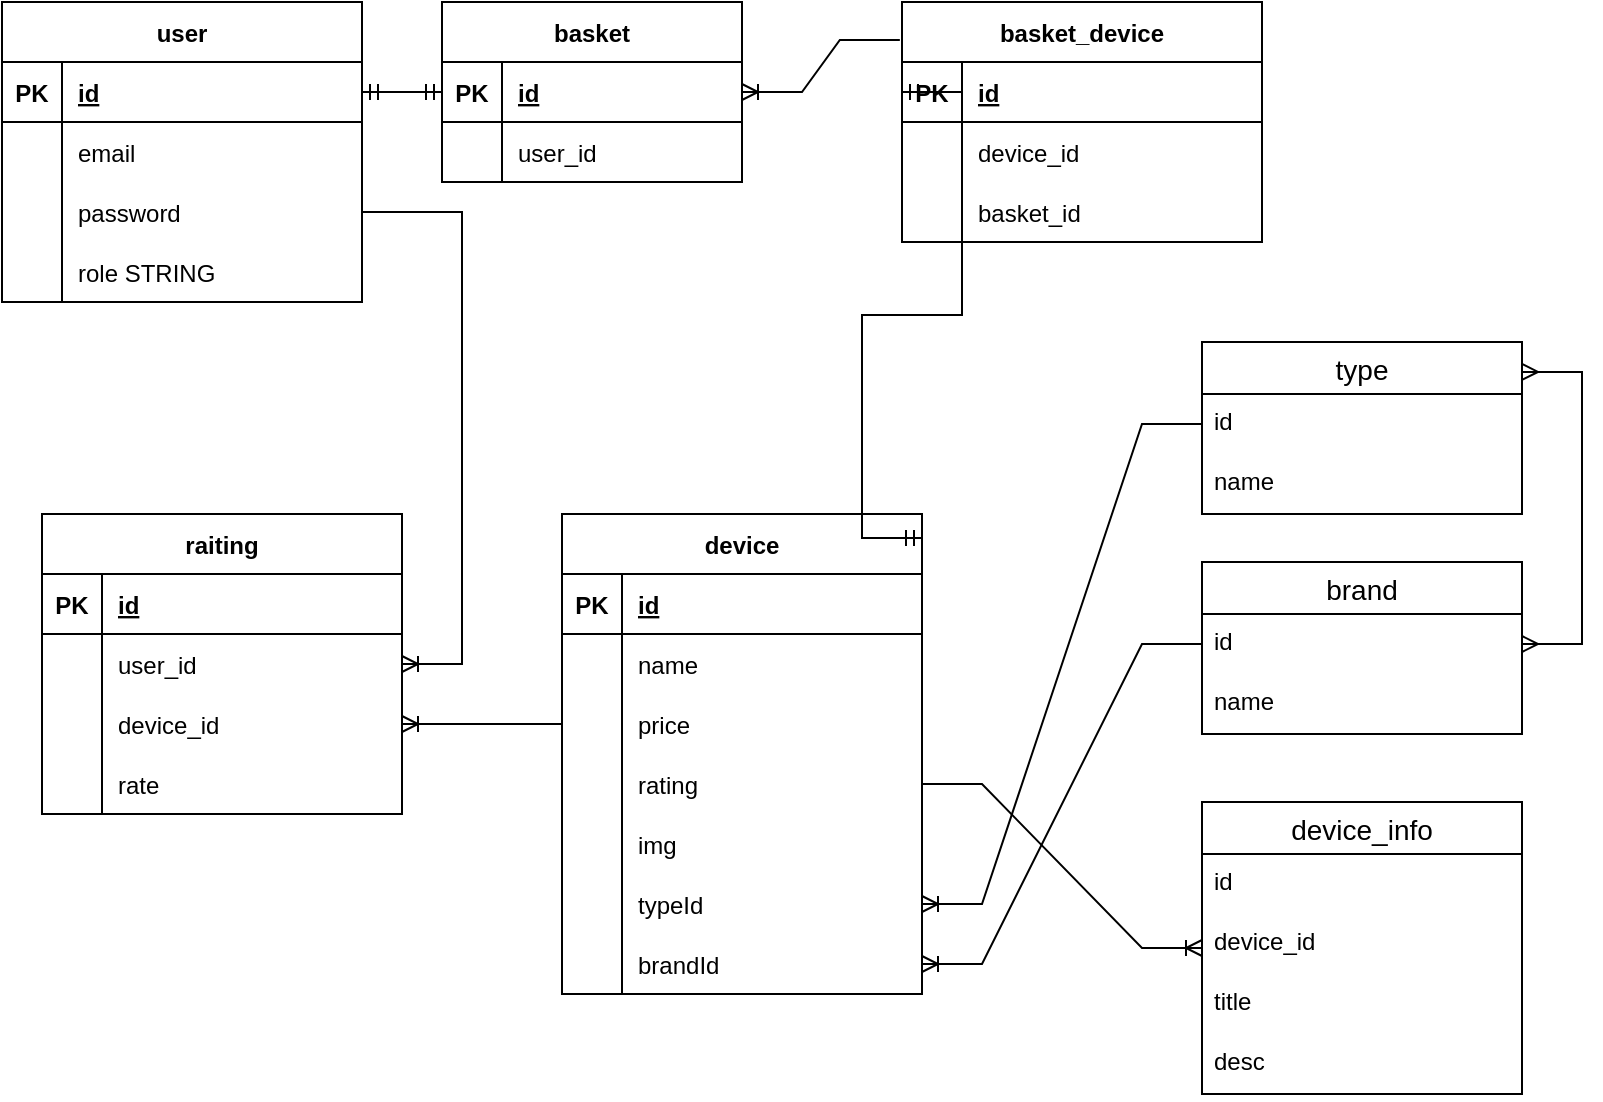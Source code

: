 <mxfile version="20.5.3" type="device"><diagram id="9569VXd3kPI2IMNSuYVg" name="Страница 1"><mxGraphModel dx="946" dy="645" grid="1" gridSize="10" guides="1" tooltips="1" connect="1" arrows="1" fold="1" page="1" pageScale="1" pageWidth="827" pageHeight="1169" math="0" shadow="0"><root><mxCell id="0"/><mxCell id="1" parent="0"/><mxCell id="PPs56oopE6Lqauw_8AR4-1" value="basket" style="shape=table;startSize=30;container=1;collapsible=1;childLayout=tableLayout;fixedRows=1;rowLines=0;fontStyle=1;align=center;resizeLast=1;" vertex="1" parent="1"><mxGeometry x="230" y="60" width="150" height="90" as="geometry"/></mxCell><mxCell id="PPs56oopE6Lqauw_8AR4-2" value="" style="shape=tableRow;horizontal=0;startSize=0;swimlaneHead=0;swimlaneBody=0;fillColor=none;collapsible=0;dropTarget=0;points=[[0,0.5],[1,0.5]];portConstraint=eastwest;top=0;left=0;right=0;bottom=1;" vertex="1" parent="PPs56oopE6Lqauw_8AR4-1"><mxGeometry y="30" width="150" height="30" as="geometry"/></mxCell><mxCell id="PPs56oopE6Lqauw_8AR4-3" value="PK" style="shape=partialRectangle;connectable=0;fillColor=none;top=0;left=0;bottom=0;right=0;fontStyle=1;overflow=hidden;" vertex="1" parent="PPs56oopE6Lqauw_8AR4-2"><mxGeometry width="30" height="30" as="geometry"><mxRectangle width="30" height="30" as="alternateBounds"/></mxGeometry></mxCell><mxCell id="PPs56oopE6Lqauw_8AR4-4" value="id" style="shape=partialRectangle;connectable=0;fillColor=none;top=0;left=0;bottom=0;right=0;align=left;spacingLeft=6;fontStyle=5;overflow=hidden;" vertex="1" parent="PPs56oopE6Lqauw_8AR4-2"><mxGeometry x="30" width="120" height="30" as="geometry"><mxRectangle width="120" height="30" as="alternateBounds"/></mxGeometry></mxCell><mxCell id="PPs56oopE6Lqauw_8AR4-5" value="" style="shape=tableRow;horizontal=0;startSize=0;swimlaneHead=0;swimlaneBody=0;fillColor=none;collapsible=0;dropTarget=0;points=[[0,0.5],[1,0.5]];portConstraint=eastwest;top=0;left=0;right=0;bottom=0;" vertex="1" parent="PPs56oopE6Lqauw_8AR4-1"><mxGeometry y="60" width="150" height="30" as="geometry"/></mxCell><mxCell id="PPs56oopE6Lqauw_8AR4-6" value="" style="shape=partialRectangle;connectable=0;fillColor=none;top=0;left=0;bottom=0;right=0;editable=1;overflow=hidden;" vertex="1" parent="PPs56oopE6Lqauw_8AR4-5"><mxGeometry width="30" height="30" as="geometry"><mxRectangle width="30" height="30" as="alternateBounds"/></mxGeometry></mxCell><mxCell id="PPs56oopE6Lqauw_8AR4-7" value="user_id" style="shape=partialRectangle;connectable=0;fillColor=none;top=0;left=0;bottom=0;right=0;align=left;spacingLeft=6;overflow=hidden;" vertex="1" parent="PPs56oopE6Lqauw_8AR4-5"><mxGeometry x="30" width="120" height="30" as="geometry"><mxRectangle width="120" height="30" as="alternateBounds"/></mxGeometry></mxCell><mxCell id="PPs56oopE6Lqauw_8AR4-14" value="user" style="shape=table;startSize=30;container=1;collapsible=1;childLayout=tableLayout;fixedRows=1;rowLines=0;fontStyle=1;align=center;resizeLast=1;" vertex="1" parent="1"><mxGeometry x="10" y="60" width="180" height="150" as="geometry"/></mxCell><mxCell id="PPs56oopE6Lqauw_8AR4-15" value="" style="shape=tableRow;horizontal=0;startSize=0;swimlaneHead=0;swimlaneBody=0;fillColor=none;collapsible=0;dropTarget=0;points=[[0,0.5],[1,0.5]];portConstraint=eastwest;top=0;left=0;right=0;bottom=1;" vertex="1" parent="PPs56oopE6Lqauw_8AR4-14"><mxGeometry y="30" width="180" height="30" as="geometry"/></mxCell><mxCell id="PPs56oopE6Lqauw_8AR4-16" value="PK" style="shape=partialRectangle;connectable=0;fillColor=none;top=0;left=0;bottom=0;right=0;fontStyle=1;overflow=hidden;" vertex="1" parent="PPs56oopE6Lqauw_8AR4-15"><mxGeometry width="30" height="30" as="geometry"><mxRectangle width="30" height="30" as="alternateBounds"/></mxGeometry></mxCell><mxCell id="PPs56oopE6Lqauw_8AR4-17" value="id" style="shape=partialRectangle;connectable=0;fillColor=none;top=0;left=0;bottom=0;right=0;align=left;spacingLeft=6;fontStyle=5;overflow=hidden;" vertex="1" parent="PPs56oopE6Lqauw_8AR4-15"><mxGeometry x="30" width="150" height="30" as="geometry"><mxRectangle width="150" height="30" as="alternateBounds"/></mxGeometry></mxCell><mxCell id="PPs56oopE6Lqauw_8AR4-18" value="" style="shape=tableRow;horizontal=0;startSize=0;swimlaneHead=0;swimlaneBody=0;fillColor=none;collapsible=0;dropTarget=0;points=[[0,0.5],[1,0.5]];portConstraint=eastwest;top=0;left=0;right=0;bottom=0;" vertex="1" parent="PPs56oopE6Lqauw_8AR4-14"><mxGeometry y="60" width="180" height="30" as="geometry"/></mxCell><mxCell id="PPs56oopE6Lqauw_8AR4-19" value="" style="shape=partialRectangle;connectable=0;fillColor=none;top=0;left=0;bottom=0;right=0;editable=1;overflow=hidden;" vertex="1" parent="PPs56oopE6Lqauw_8AR4-18"><mxGeometry width="30" height="30" as="geometry"><mxRectangle width="30" height="30" as="alternateBounds"/></mxGeometry></mxCell><mxCell id="PPs56oopE6Lqauw_8AR4-20" value="email" style="shape=partialRectangle;connectable=0;fillColor=none;top=0;left=0;bottom=0;right=0;align=left;spacingLeft=6;overflow=hidden;" vertex="1" parent="PPs56oopE6Lqauw_8AR4-18"><mxGeometry x="30" width="150" height="30" as="geometry"><mxRectangle width="150" height="30" as="alternateBounds"/></mxGeometry></mxCell><mxCell id="PPs56oopE6Lqauw_8AR4-21" value="" style="shape=tableRow;horizontal=0;startSize=0;swimlaneHead=0;swimlaneBody=0;fillColor=none;collapsible=0;dropTarget=0;points=[[0,0.5],[1,0.5]];portConstraint=eastwest;top=0;left=0;right=0;bottom=0;" vertex="1" parent="PPs56oopE6Lqauw_8AR4-14"><mxGeometry y="90" width="180" height="30" as="geometry"/></mxCell><mxCell id="PPs56oopE6Lqauw_8AR4-22" value="" style="shape=partialRectangle;connectable=0;fillColor=none;top=0;left=0;bottom=0;right=0;editable=1;overflow=hidden;" vertex="1" parent="PPs56oopE6Lqauw_8AR4-21"><mxGeometry width="30" height="30" as="geometry"><mxRectangle width="30" height="30" as="alternateBounds"/></mxGeometry></mxCell><mxCell id="PPs56oopE6Lqauw_8AR4-23" value="password" style="shape=partialRectangle;connectable=0;fillColor=none;top=0;left=0;bottom=0;right=0;align=left;spacingLeft=6;overflow=hidden;" vertex="1" parent="PPs56oopE6Lqauw_8AR4-21"><mxGeometry x="30" width="150" height="30" as="geometry"><mxRectangle width="150" height="30" as="alternateBounds"/></mxGeometry></mxCell><mxCell id="PPs56oopE6Lqauw_8AR4-24" value="" style="shape=tableRow;horizontal=0;startSize=0;swimlaneHead=0;swimlaneBody=0;fillColor=none;collapsible=0;dropTarget=0;points=[[0,0.5],[1,0.5]];portConstraint=eastwest;top=0;left=0;right=0;bottom=0;" vertex="1" parent="PPs56oopE6Lqauw_8AR4-14"><mxGeometry y="120" width="180" height="30" as="geometry"/></mxCell><mxCell id="PPs56oopE6Lqauw_8AR4-25" value="" style="shape=partialRectangle;connectable=0;fillColor=none;top=0;left=0;bottom=0;right=0;editable=1;overflow=hidden;" vertex="1" parent="PPs56oopE6Lqauw_8AR4-24"><mxGeometry width="30" height="30" as="geometry"><mxRectangle width="30" height="30" as="alternateBounds"/></mxGeometry></mxCell><mxCell id="PPs56oopE6Lqauw_8AR4-26" value="role STRING" style="shape=partialRectangle;connectable=0;fillColor=none;top=0;left=0;bottom=0;right=0;align=left;spacingLeft=6;overflow=hidden;" vertex="1" parent="PPs56oopE6Lqauw_8AR4-24"><mxGeometry x="30" width="150" height="30" as="geometry"><mxRectangle width="150" height="30" as="alternateBounds"/></mxGeometry></mxCell><mxCell id="PPs56oopE6Lqauw_8AR4-44" value="" style="edgeStyle=entityRelationEdgeStyle;fontSize=12;html=1;endArrow=ERmandOne;startArrow=ERmandOne;rounded=0;entryX=0;entryY=0.5;entryDx=0;entryDy=0;exitX=1;exitY=0.5;exitDx=0;exitDy=0;" edge="1" parent="1" source="PPs56oopE6Lqauw_8AR4-15" target="PPs56oopE6Lqauw_8AR4-2"><mxGeometry width="100" height="100" relative="1" as="geometry"><mxPoint x="280" y="420" as="sourcePoint"/><mxPoint x="380" y="370" as="targetPoint"/></mxGeometry></mxCell><mxCell id="PPs56oopE6Lqauw_8AR4-45" value="device" style="shape=table;startSize=30;container=1;collapsible=1;childLayout=tableLayout;fixedRows=1;rowLines=0;fontStyle=1;align=center;resizeLast=1;" vertex="1" parent="1"><mxGeometry x="290" y="316" width="180" height="240" as="geometry"/></mxCell><mxCell id="PPs56oopE6Lqauw_8AR4-46" value="" style="shape=tableRow;horizontal=0;startSize=0;swimlaneHead=0;swimlaneBody=0;fillColor=none;collapsible=0;dropTarget=0;points=[[0,0.5],[1,0.5]];portConstraint=eastwest;top=0;left=0;right=0;bottom=1;" vertex="1" parent="PPs56oopE6Lqauw_8AR4-45"><mxGeometry y="30" width="180" height="30" as="geometry"/></mxCell><mxCell id="PPs56oopE6Lqauw_8AR4-47" value="PK" style="shape=partialRectangle;connectable=0;fillColor=none;top=0;left=0;bottom=0;right=0;fontStyle=1;overflow=hidden;" vertex="1" parent="PPs56oopE6Lqauw_8AR4-46"><mxGeometry width="30" height="30" as="geometry"><mxRectangle width="30" height="30" as="alternateBounds"/></mxGeometry></mxCell><mxCell id="PPs56oopE6Lqauw_8AR4-48" value="id" style="shape=partialRectangle;connectable=0;fillColor=none;top=0;left=0;bottom=0;right=0;align=left;spacingLeft=6;fontStyle=5;overflow=hidden;" vertex="1" parent="PPs56oopE6Lqauw_8AR4-46"><mxGeometry x="30" width="150" height="30" as="geometry"><mxRectangle width="150" height="30" as="alternateBounds"/></mxGeometry></mxCell><mxCell id="PPs56oopE6Lqauw_8AR4-49" value="" style="shape=tableRow;horizontal=0;startSize=0;swimlaneHead=0;swimlaneBody=0;fillColor=none;collapsible=0;dropTarget=0;points=[[0,0.5],[1,0.5]];portConstraint=eastwest;top=0;left=0;right=0;bottom=0;" vertex="1" parent="PPs56oopE6Lqauw_8AR4-45"><mxGeometry y="60" width="180" height="30" as="geometry"/></mxCell><mxCell id="PPs56oopE6Lqauw_8AR4-50" value="" style="shape=partialRectangle;connectable=0;fillColor=none;top=0;left=0;bottom=0;right=0;editable=1;overflow=hidden;" vertex="1" parent="PPs56oopE6Lqauw_8AR4-49"><mxGeometry width="30" height="30" as="geometry"><mxRectangle width="30" height="30" as="alternateBounds"/></mxGeometry></mxCell><mxCell id="PPs56oopE6Lqauw_8AR4-51" value="name" style="shape=partialRectangle;connectable=0;fillColor=none;top=0;left=0;bottom=0;right=0;align=left;spacingLeft=6;overflow=hidden;" vertex="1" parent="PPs56oopE6Lqauw_8AR4-49"><mxGeometry x="30" width="150" height="30" as="geometry"><mxRectangle width="150" height="30" as="alternateBounds"/></mxGeometry></mxCell><mxCell id="PPs56oopE6Lqauw_8AR4-52" value="" style="shape=tableRow;horizontal=0;startSize=0;swimlaneHead=0;swimlaneBody=0;fillColor=none;collapsible=0;dropTarget=0;points=[[0,0.5],[1,0.5]];portConstraint=eastwest;top=0;left=0;right=0;bottom=0;" vertex="1" parent="PPs56oopE6Lqauw_8AR4-45"><mxGeometry y="90" width="180" height="30" as="geometry"/></mxCell><mxCell id="PPs56oopE6Lqauw_8AR4-53" value="" style="shape=partialRectangle;connectable=0;fillColor=none;top=0;left=0;bottom=0;right=0;editable=1;overflow=hidden;" vertex="1" parent="PPs56oopE6Lqauw_8AR4-52"><mxGeometry width="30" height="30" as="geometry"><mxRectangle width="30" height="30" as="alternateBounds"/></mxGeometry></mxCell><mxCell id="PPs56oopE6Lqauw_8AR4-54" value="price" style="shape=partialRectangle;connectable=0;fillColor=none;top=0;left=0;bottom=0;right=0;align=left;spacingLeft=6;overflow=hidden;" vertex="1" parent="PPs56oopE6Lqauw_8AR4-52"><mxGeometry x="30" width="150" height="30" as="geometry"><mxRectangle width="150" height="30" as="alternateBounds"/></mxGeometry></mxCell><mxCell id="PPs56oopE6Lqauw_8AR4-55" value="" style="shape=tableRow;horizontal=0;startSize=0;swimlaneHead=0;swimlaneBody=0;fillColor=none;collapsible=0;dropTarget=0;points=[[0,0.5],[1,0.5]];portConstraint=eastwest;top=0;left=0;right=0;bottom=0;" vertex="1" parent="PPs56oopE6Lqauw_8AR4-45"><mxGeometry y="120" width="180" height="30" as="geometry"/></mxCell><mxCell id="PPs56oopE6Lqauw_8AR4-56" value="" style="shape=partialRectangle;connectable=0;fillColor=none;top=0;left=0;bottom=0;right=0;editable=1;overflow=hidden;" vertex="1" parent="PPs56oopE6Lqauw_8AR4-55"><mxGeometry width="30" height="30" as="geometry"><mxRectangle width="30" height="30" as="alternateBounds"/></mxGeometry></mxCell><mxCell id="PPs56oopE6Lqauw_8AR4-57" value="rating" style="shape=partialRectangle;connectable=0;fillColor=none;top=0;left=0;bottom=0;right=0;align=left;spacingLeft=6;overflow=hidden;" vertex="1" parent="PPs56oopE6Lqauw_8AR4-55"><mxGeometry x="30" width="150" height="30" as="geometry"><mxRectangle width="150" height="30" as="alternateBounds"/></mxGeometry></mxCell><mxCell id="PPs56oopE6Lqauw_8AR4-61" value="" style="shape=tableRow;horizontal=0;startSize=0;swimlaneHead=0;swimlaneBody=0;fillColor=none;collapsible=0;dropTarget=0;points=[[0,0.5],[1,0.5]];portConstraint=eastwest;top=0;left=0;right=0;bottom=0;" vertex="1" parent="PPs56oopE6Lqauw_8AR4-45"><mxGeometry y="150" width="180" height="30" as="geometry"/></mxCell><mxCell id="PPs56oopE6Lqauw_8AR4-62" value="" style="shape=partialRectangle;connectable=0;fillColor=none;top=0;left=0;bottom=0;right=0;editable=1;overflow=hidden;" vertex="1" parent="PPs56oopE6Lqauw_8AR4-61"><mxGeometry width="30" height="30" as="geometry"><mxRectangle width="30" height="30" as="alternateBounds"/></mxGeometry></mxCell><mxCell id="PPs56oopE6Lqauw_8AR4-63" value="img" style="shape=partialRectangle;connectable=0;fillColor=none;top=0;left=0;bottom=0;right=0;align=left;spacingLeft=6;overflow=hidden;" vertex="1" parent="PPs56oopE6Lqauw_8AR4-61"><mxGeometry x="30" width="150" height="30" as="geometry"><mxRectangle width="150" height="30" as="alternateBounds"/></mxGeometry></mxCell><mxCell id="PPs56oopE6Lqauw_8AR4-64" value="" style="shape=tableRow;horizontal=0;startSize=0;swimlaneHead=0;swimlaneBody=0;fillColor=none;collapsible=0;dropTarget=0;points=[[0,0.5],[1,0.5]];portConstraint=eastwest;top=0;left=0;right=0;bottom=0;" vertex="1" parent="PPs56oopE6Lqauw_8AR4-45"><mxGeometry y="180" width="180" height="30" as="geometry"/></mxCell><mxCell id="PPs56oopE6Lqauw_8AR4-65" value="" style="shape=partialRectangle;connectable=0;fillColor=none;top=0;left=0;bottom=0;right=0;editable=1;overflow=hidden;" vertex="1" parent="PPs56oopE6Lqauw_8AR4-64"><mxGeometry width="30" height="30" as="geometry"><mxRectangle width="30" height="30" as="alternateBounds"/></mxGeometry></mxCell><mxCell id="PPs56oopE6Lqauw_8AR4-66" value="typeId" style="shape=partialRectangle;connectable=0;fillColor=none;top=0;left=0;bottom=0;right=0;align=left;spacingLeft=6;overflow=hidden;" vertex="1" parent="PPs56oopE6Lqauw_8AR4-64"><mxGeometry x="30" width="150" height="30" as="geometry"><mxRectangle width="150" height="30" as="alternateBounds"/></mxGeometry></mxCell><mxCell id="PPs56oopE6Lqauw_8AR4-67" value="" style="shape=tableRow;horizontal=0;startSize=0;swimlaneHead=0;swimlaneBody=0;fillColor=none;collapsible=0;dropTarget=0;points=[[0,0.5],[1,0.5]];portConstraint=eastwest;top=0;left=0;right=0;bottom=0;" vertex="1" parent="PPs56oopE6Lqauw_8AR4-45"><mxGeometry y="210" width="180" height="30" as="geometry"/></mxCell><mxCell id="PPs56oopE6Lqauw_8AR4-68" value="" style="shape=partialRectangle;connectable=0;fillColor=none;top=0;left=0;bottom=0;right=0;editable=1;overflow=hidden;" vertex="1" parent="PPs56oopE6Lqauw_8AR4-67"><mxGeometry width="30" height="30" as="geometry"><mxRectangle width="30" height="30" as="alternateBounds"/></mxGeometry></mxCell><mxCell id="PPs56oopE6Lqauw_8AR4-69" value="brandId" style="shape=partialRectangle;connectable=0;fillColor=none;top=0;left=0;bottom=0;right=0;align=left;spacingLeft=6;overflow=hidden;" vertex="1" parent="PPs56oopE6Lqauw_8AR4-67"><mxGeometry x="30" width="150" height="30" as="geometry"><mxRectangle width="150" height="30" as="alternateBounds"/></mxGeometry></mxCell><mxCell id="PPs56oopE6Lqauw_8AR4-58" value="" style="shape=tableRow;horizontal=0;startSize=0;swimlaneHead=0;swimlaneBody=0;fillColor=none;collapsible=0;dropTarget=0;points=[[0,0.5],[1,0.5]];portConstraint=eastwest;top=0;left=0;right=0;bottom=0;" vertex="1" parent="1"><mxGeometry x="20" y="350" width="180" height="30" as="geometry"/></mxCell><mxCell id="PPs56oopE6Lqauw_8AR4-59" value="" style="shape=partialRectangle;connectable=0;fillColor=none;top=0;left=0;bottom=0;right=0;editable=1;overflow=hidden;" vertex="1" parent="PPs56oopE6Lqauw_8AR4-58"><mxGeometry width="30" height="30" as="geometry"><mxRectangle width="30" height="30" as="alternateBounds"/></mxGeometry></mxCell><mxCell id="PPs56oopE6Lqauw_8AR4-87" value="brand" style="swimlane;fontStyle=0;childLayout=stackLayout;horizontal=1;startSize=26;horizontalStack=0;resizeParent=1;resizeParentMax=0;resizeLast=0;collapsible=1;marginBottom=0;align=center;fontSize=14;" vertex="1" parent="1"><mxGeometry x="610" y="340" width="160" height="86" as="geometry"/></mxCell><mxCell id="PPs56oopE6Lqauw_8AR4-88" value="id" style="text;strokeColor=none;fillColor=none;spacingLeft=4;spacingRight=4;overflow=hidden;rotatable=0;points=[[0,0.5],[1,0.5]];portConstraint=eastwest;fontSize=12;" vertex="1" parent="PPs56oopE6Lqauw_8AR4-87"><mxGeometry y="26" width="160" height="30" as="geometry"/></mxCell><mxCell id="PPs56oopE6Lqauw_8AR4-89" value="name" style="text;strokeColor=none;fillColor=none;spacingLeft=4;spacingRight=4;overflow=hidden;rotatable=0;points=[[0,0.5],[1,0.5]];portConstraint=eastwest;fontSize=12;" vertex="1" parent="PPs56oopE6Lqauw_8AR4-87"><mxGeometry y="56" width="160" height="30" as="geometry"/></mxCell><mxCell id="PPs56oopE6Lqauw_8AR4-91" value="type" style="swimlane;fontStyle=0;childLayout=stackLayout;horizontal=1;startSize=26;horizontalStack=0;resizeParent=1;resizeParentMax=0;resizeLast=0;collapsible=1;marginBottom=0;align=center;fontSize=14;" vertex="1" parent="1"><mxGeometry x="610" y="230" width="160" height="86" as="geometry"/></mxCell><mxCell id="PPs56oopE6Lqauw_8AR4-92" value="id" style="text;strokeColor=none;fillColor=none;spacingLeft=4;spacingRight=4;overflow=hidden;rotatable=0;points=[[0,0.5],[1,0.5]];portConstraint=eastwest;fontSize=12;" vertex="1" parent="PPs56oopE6Lqauw_8AR4-91"><mxGeometry y="26" width="160" height="30" as="geometry"/></mxCell><mxCell id="PPs56oopE6Lqauw_8AR4-93" value="name" style="text;strokeColor=none;fillColor=none;spacingLeft=4;spacingRight=4;overflow=hidden;rotatable=0;points=[[0,0.5],[1,0.5]];portConstraint=eastwest;fontSize=12;" vertex="1" parent="PPs56oopE6Lqauw_8AR4-91"><mxGeometry y="56" width="160" height="30" as="geometry"/></mxCell><mxCell id="PPs56oopE6Lqauw_8AR4-96" value="" style="edgeStyle=entityRelationEdgeStyle;fontSize=12;html=1;endArrow=ERoneToMany;rounded=0;entryX=1;entryY=0.5;entryDx=0;entryDy=0;exitX=0;exitY=0.5;exitDx=0;exitDy=0;" edge="1" parent="1" source="PPs56oopE6Lqauw_8AR4-88" target="PPs56oopE6Lqauw_8AR4-67"><mxGeometry width="100" height="100" relative="1" as="geometry"><mxPoint x="330" y="390" as="sourcePoint"/><mxPoint x="430" y="290" as="targetPoint"/></mxGeometry></mxCell><mxCell id="PPs56oopE6Lqauw_8AR4-97" value="" style="edgeStyle=entityRelationEdgeStyle;fontSize=12;html=1;endArrow=ERoneToMany;rounded=0;exitX=0;exitY=0.5;exitDx=0;exitDy=0;" edge="1" parent="1" source="PPs56oopE6Lqauw_8AR4-92" target="PPs56oopE6Lqauw_8AR4-64"><mxGeometry width="100" height="100" relative="1" as="geometry"><mxPoint x="390" y="442" as="sourcePoint"/><mxPoint x="200" y="485" as="targetPoint"/></mxGeometry></mxCell><mxCell id="PPs56oopE6Lqauw_8AR4-99" value="" style="edgeStyle=entityRelationEdgeStyle;fontSize=12;html=1;endArrow=ERmany;startArrow=ERmany;rounded=0;exitX=1;exitY=0.5;exitDx=0;exitDy=0;entryX=1;entryY=0.174;entryDx=0;entryDy=0;entryPerimeter=0;" edge="1" parent="1" source="PPs56oopE6Lqauw_8AR4-88" target="PPs56oopE6Lqauw_8AR4-91"><mxGeometry width="100" height="100" relative="1" as="geometry"><mxPoint x="330" y="390" as="sourcePoint"/><mxPoint x="430" y="290" as="targetPoint"/></mxGeometry></mxCell><mxCell id="PPs56oopE6Lqauw_8AR4-106" value="device_info" style="swimlane;fontStyle=0;childLayout=stackLayout;horizontal=1;startSize=26;horizontalStack=0;resizeParent=1;resizeParentMax=0;resizeLast=0;collapsible=1;marginBottom=0;align=center;fontSize=14;" vertex="1" parent="1"><mxGeometry x="610" y="460" width="160" height="146" as="geometry"/></mxCell><mxCell id="PPs56oopE6Lqauw_8AR4-107" value="id" style="text;strokeColor=none;fillColor=none;spacingLeft=4;spacingRight=4;overflow=hidden;rotatable=0;points=[[0,0.5],[1,0.5]];portConstraint=eastwest;fontSize=12;" vertex="1" parent="PPs56oopE6Lqauw_8AR4-106"><mxGeometry y="26" width="160" height="30" as="geometry"/></mxCell><mxCell id="PPs56oopE6Lqauw_8AR4-108" value="device_id" style="text;strokeColor=none;fillColor=none;spacingLeft=4;spacingRight=4;overflow=hidden;rotatable=0;points=[[0,0.5],[1,0.5]];portConstraint=eastwest;fontSize=12;" vertex="1" parent="PPs56oopE6Lqauw_8AR4-106"><mxGeometry y="56" width="160" height="30" as="geometry"/></mxCell><mxCell id="PPs56oopE6Lqauw_8AR4-109" value="title" style="text;strokeColor=none;fillColor=none;spacingLeft=4;spacingRight=4;overflow=hidden;rotatable=0;points=[[0,0.5],[1,0.5]];portConstraint=eastwest;fontSize=12;" vertex="1" parent="PPs56oopE6Lqauw_8AR4-106"><mxGeometry y="86" width="160" height="30" as="geometry"/></mxCell><mxCell id="PPs56oopE6Lqauw_8AR4-110" value="desc" style="text;strokeColor=none;fillColor=none;spacingLeft=4;spacingRight=4;overflow=hidden;rotatable=0;points=[[0,0.5],[1,0.5]];portConstraint=eastwest;fontSize=12;" vertex="1" parent="PPs56oopE6Lqauw_8AR4-106"><mxGeometry y="116" width="160" height="30" as="geometry"/></mxCell><mxCell id="PPs56oopE6Lqauw_8AR4-113" value="" style="edgeStyle=entityRelationEdgeStyle;fontSize=12;html=1;endArrow=ERoneToMany;rounded=0;exitX=1;exitY=0.5;exitDx=0;exitDy=0;" edge="1" parent="1" source="PPs56oopE6Lqauw_8AR4-55" target="PPs56oopE6Lqauw_8AR4-106"><mxGeometry width="100" height="100" relative="1" as="geometry"><mxPoint x="280" y="620" as="sourcePoint"/><mxPoint x="380" y="520" as="targetPoint"/></mxGeometry></mxCell><mxCell id="PPs56oopE6Lqauw_8AR4-114" value="basket_device" style="shape=table;startSize=30;container=1;collapsible=1;childLayout=tableLayout;fixedRows=1;rowLines=0;fontStyle=1;align=center;resizeLast=1;" vertex="1" parent="1"><mxGeometry x="460" y="60" width="180" height="120" as="geometry"/></mxCell><mxCell id="PPs56oopE6Lqauw_8AR4-115" value="" style="shape=tableRow;horizontal=0;startSize=0;swimlaneHead=0;swimlaneBody=0;fillColor=none;collapsible=0;dropTarget=0;points=[[0,0.5],[1,0.5]];portConstraint=eastwest;top=0;left=0;right=0;bottom=1;" vertex="1" parent="PPs56oopE6Lqauw_8AR4-114"><mxGeometry y="30" width="180" height="30" as="geometry"/></mxCell><mxCell id="PPs56oopE6Lqauw_8AR4-116" value="PK" style="shape=partialRectangle;connectable=0;fillColor=none;top=0;left=0;bottom=0;right=0;fontStyle=1;overflow=hidden;" vertex="1" parent="PPs56oopE6Lqauw_8AR4-115"><mxGeometry width="30" height="30" as="geometry"><mxRectangle width="30" height="30" as="alternateBounds"/></mxGeometry></mxCell><mxCell id="PPs56oopE6Lqauw_8AR4-117" value="id" style="shape=partialRectangle;connectable=0;fillColor=none;top=0;left=0;bottom=0;right=0;align=left;spacingLeft=6;fontStyle=5;overflow=hidden;" vertex="1" parent="PPs56oopE6Lqauw_8AR4-115"><mxGeometry x="30" width="150" height="30" as="geometry"><mxRectangle width="150" height="30" as="alternateBounds"/></mxGeometry></mxCell><mxCell id="PPs56oopE6Lqauw_8AR4-118" value="" style="shape=tableRow;horizontal=0;startSize=0;swimlaneHead=0;swimlaneBody=0;fillColor=none;collapsible=0;dropTarget=0;points=[[0,0.5],[1,0.5]];portConstraint=eastwest;top=0;left=0;right=0;bottom=0;" vertex="1" parent="PPs56oopE6Lqauw_8AR4-114"><mxGeometry y="60" width="180" height="30" as="geometry"/></mxCell><mxCell id="PPs56oopE6Lqauw_8AR4-119" value="" style="shape=partialRectangle;connectable=0;fillColor=none;top=0;left=0;bottom=0;right=0;editable=1;overflow=hidden;" vertex="1" parent="PPs56oopE6Lqauw_8AR4-118"><mxGeometry width="30" height="30" as="geometry"><mxRectangle width="30" height="30" as="alternateBounds"/></mxGeometry></mxCell><mxCell id="PPs56oopE6Lqauw_8AR4-120" value="device_id" style="shape=partialRectangle;connectable=0;fillColor=none;top=0;left=0;bottom=0;right=0;align=left;spacingLeft=6;overflow=hidden;" vertex="1" parent="PPs56oopE6Lqauw_8AR4-118"><mxGeometry x="30" width="150" height="30" as="geometry"><mxRectangle width="150" height="30" as="alternateBounds"/></mxGeometry></mxCell><mxCell id="PPs56oopE6Lqauw_8AR4-121" value="" style="shape=tableRow;horizontal=0;startSize=0;swimlaneHead=0;swimlaneBody=0;fillColor=none;collapsible=0;dropTarget=0;points=[[0,0.5],[1,0.5]];portConstraint=eastwest;top=0;left=0;right=0;bottom=0;" vertex="1" parent="PPs56oopE6Lqauw_8AR4-114"><mxGeometry y="90" width="180" height="30" as="geometry"/></mxCell><mxCell id="PPs56oopE6Lqauw_8AR4-122" value="" style="shape=partialRectangle;connectable=0;fillColor=none;top=0;left=0;bottom=0;right=0;editable=1;overflow=hidden;" vertex="1" parent="PPs56oopE6Lqauw_8AR4-121"><mxGeometry width="30" height="30" as="geometry"><mxRectangle width="30" height="30" as="alternateBounds"/></mxGeometry></mxCell><mxCell id="PPs56oopE6Lqauw_8AR4-123" value="basket_id" style="shape=partialRectangle;connectable=0;fillColor=none;top=0;left=0;bottom=0;right=0;align=left;spacingLeft=6;overflow=hidden;" vertex="1" parent="PPs56oopE6Lqauw_8AR4-121"><mxGeometry x="30" width="150" height="30" as="geometry"><mxRectangle width="150" height="30" as="alternateBounds"/></mxGeometry></mxCell><mxCell id="PPs56oopE6Lqauw_8AR4-127" value="" style="edgeStyle=entityRelationEdgeStyle;fontSize=12;html=1;endArrow=ERoneToMany;rounded=0;entryX=1;entryY=0.5;entryDx=0;entryDy=0;exitX=-0.006;exitY=0.158;exitDx=0;exitDy=0;exitPerimeter=0;" edge="1" parent="1" source="PPs56oopE6Lqauw_8AR4-114" target="PPs56oopE6Lqauw_8AR4-2"><mxGeometry width="100" height="100" relative="1" as="geometry"><mxPoint x="330" y="290" as="sourcePoint"/><mxPoint x="430" y="190" as="targetPoint"/></mxGeometry></mxCell><mxCell id="PPs56oopE6Lqauw_8AR4-129" value="" style="edgeStyle=entityRelationEdgeStyle;fontSize=12;html=1;endArrow=ERmandOne;startArrow=ERmandOne;rounded=0;entryX=0;entryY=0.5;entryDx=0;entryDy=0;exitX=1;exitY=0.05;exitDx=0;exitDy=0;exitPerimeter=0;" edge="1" parent="1" source="PPs56oopE6Lqauw_8AR4-45" target="PPs56oopE6Lqauw_8AR4-115"><mxGeometry width="100" height="100" relative="1" as="geometry"><mxPoint x="330" y="290" as="sourcePoint"/><mxPoint x="430" y="190" as="targetPoint"/></mxGeometry></mxCell><mxCell id="PPs56oopE6Lqauw_8AR4-130" value="raiting" style="shape=table;startSize=30;container=1;collapsible=1;childLayout=tableLayout;fixedRows=1;rowLines=0;fontStyle=1;align=center;resizeLast=1;" vertex="1" parent="1"><mxGeometry x="30" y="316" width="180" height="150" as="geometry"/></mxCell><mxCell id="PPs56oopE6Lqauw_8AR4-131" value="" style="shape=tableRow;horizontal=0;startSize=0;swimlaneHead=0;swimlaneBody=0;fillColor=none;collapsible=0;dropTarget=0;points=[[0,0.5],[1,0.5]];portConstraint=eastwest;top=0;left=0;right=0;bottom=1;" vertex="1" parent="PPs56oopE6Lqauw_8AR4-130"><mxGeometry y="30" width="180" height="30" as="geometry"/></mxCell><mxCell id="PPs56oopE6Lqauw_8AR4-132" value="PK" style="shape=partialRectangle;connectable=0;fillColor=none;top=0;left=0;bottom=0;right=0;fontStyle=1;overflow=hidden;" vertex="1" parent="PPs56oopE6Lqauw_8AR4-131"><mxGeometry width="30" height="30" as="geometry"><mxRectangle width="30" height="30" as="alternateBounds"/></mxGeometry></mxCell><mxCell id="PPs56oopE6Lqauw_8AR4-133" value="id" style="shape=partialRectangle;connectable=0;fillColor=none;top=0;left=0;bottom=0;right=0;align=left;spacingLeft=6;fontStyle=5;overflow=hidden;" vertex="1" parent="PPs56oopE6Lqauw_8AR4-131"><mxGeometry x="30" width="150" height="30" as="geometry"><mxRectangle width="150" height="30" as="alternateBounds"/></mxGeometry></mxCell><mxCell id="PPs56oopE6Lqauw_8AR4-134" value="" style="shape=tableRow;horizontal=0;startSize=0;swimlaneHead=0;swimlaneBody=0;fillColor=none;collapsible=0;dropTarget=0;points=[[0,0.5],[1,0.5]];portConstraint=eastwest;top=0;left=0;right=0;bottom=0;" vertex="1" parent="PPs56oopE6Lqauw_8AR4-130"><mxGeometry y="60" width="180" height="30" as="geometry"/></mxCell><mxCell id="PPs56oopE6Lqauw_8AR4-135" value="" style="shape=partialRectangle;connectable=0;fillColor=none;top=0;left=0;bottom=0;right=0;editable=1;overflow=hidden;" vertex="1" parent="PPs56oopE6Lqauw_8AR4-134"><mxGeometry width="30" height="30" as="geometry"><mxRectangle width="30" height="30" as="alternateBounds"/></mxGeometry></mxCell><mxCell id="PPs56oopE6Lqauw_8AR4-136" value="user_id" style="shape=partialRectangle;connectable=0;fillColor=none;top=0;left=0;bottom=0;right=0;align=left;spacingLeft=6;overflow=hidden;" vertex="1" parent="PPs56oopE6Lqauw_8AR4-134"><mxGeometry x="30" width="150" height="30" as="geometry"><mxRectangle width="150" height="30" as="alternateBounds"/></mxGeometry></mxCell><mxCell id="PPs56oopE6Lqauw_8AR4-137" value="" style="shape=tableRow;horizontal=0;startSize=0;swimlaneHead=0;swimlaneBody=0;fillColor=none;collapsible=0;dropTarget=0;points=[[0,0.5],[1,0.5]];portConstraint=eastwest;top=0;left=0;right=0;bottom=0;" vertex="1" parent="PPs56oopE6Lqauw_8AR4-130"><mxGeometry y="90" width="180" height="30" as="geometry"/></mxCell><mxCell id="PPs56oopE6Lqauw_8AR4-138" value="" style="shape=partialRectangle;connectable=0;fillColor=none;top=0;left=0;bottom=0;right=0;editable=1;overflow=hidden;" vertex="1" parent="PPs56oopE6Lqauw_8AR4-137"><mxGeometry width="30" height="30" as="geometry"><mxRectangle width="30" height="30" as="alternateBounds"/></mxGeometry></mxCell><mxCell id="PPs56oopE6Lqauw_8AR4-139" value="device_id" style="shape=partialRectangle;connectable=0;fillColor=none;top=0;left=0;bottom=0;right=0;align=left;spacingLeft=6;overflow=hidden;" vertex="1" parent="PPs56oopE6Lqauw_8AR4-137"><mxGeometry x="30" width="150" height="30" as="geometry"><mxRectangle width="150" height="30" as="alternateBounds"/></mxGeometry></mxCell><mxCell id="PPs56oopE6Lqauw_8AR4-140" value="" style="shape=tableRow;horizontal=0;startSize=0;swimlaneHead=0;swimlaneBody=0;fillColor=none;collapsible=0;dropTarget=0;points=[[0,0.5],[1,0.5]];portConstraint=eastwest;top=0;left=0;right=0;bottom=0;" vertex="1" parent="PPs56oopE6Lqauw_8AR4-130"><mxGeometry y="120" width="180" height="30" as="geometry"/></mxCell><mxCell id="PPs56oopE6Lqauw_8AR4-141" value="" style="shape=partialRectangle;connectable=0;fillColor=none;top=0;left=0;bottom=0;right=0;editable=1;overflow=hidden;" vertex="1" parent="PPs56oopE6Lqauw_8AR4-140"><mxGeometry width="30" height="30" as="geometry"><mxRectangle width="30" height="30" as="alternateBounds"/></mxGeometry></mxCell><mxCell id="PPs56oopE6Lqauw_8AR4-142" value="rate" style="shape=partialRectangle;connectable=0;fillColor=none;top=0;left=0;bottom=0;right=0;align=left;spacingLeft=6;overflow=hidden;" vertex="1" parent="PPs56oopE6Lqauw_8AR4-140"><mxGeometry x="30" width="150" height="30" as="geometry"><mxRectangle width="150" height="30" as="alternateBounds"/></mxGeometry></mxCell><mxCell id="PPs56oopE6Lqauw_8AR4-143" value="" style="edgeStyle=entityRelationEdgeStyle;fontSize=12;html=1;endArrow=ERoneToMany;rounded=0;" edge="1" parent="1" source="PPs56oopE6Lqauw_8AR4-21" target="PPs56oopE6Lqauw_8AR4-134"><mxGeometry width="100" height="100" relative="1" as="geometry"><mxPoint x="330" y="430" as="sourcePoint"/><mxPoint x="430" y="330" as="targetPoint"/></mxGeometry></mxCell><mxCell id="PPs56oopE6Lqauw_8AR4-144" value="" style="edgeStyle=entityRelationEdgeStyle;fontSize=12;html=1;endArrow=ERoneToMany;rounded=0;exitX=0;exitY=0.5;exitDx=0;exitDy=0;entryX=1;entryY=0.5;entryDx=0;entryDy=0;" edge="1" parent="1" source="PPs56oopE6Lqauw_8AR4-52" target="PPs56oopE6Lqauw_8AR4-137"><mxGeometry width="100" height="100" relative="1" as="geometry"><mxPoint x="200" y="175" as="sourcePoint"/><mxPoint x="220" y="401" as="targetPoint"/></mxGeometry></mxCell></root></mxGraphModel></diagram></mxfile>